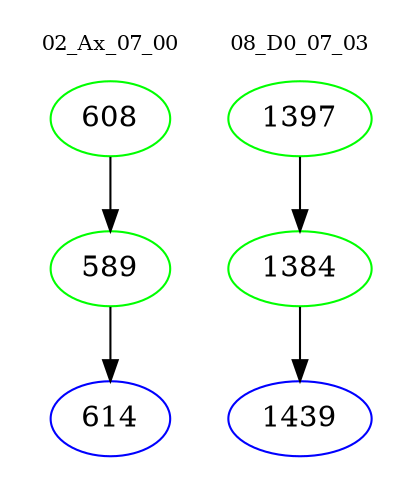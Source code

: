 digraph{
subgraph cluster_0 {
color = white
label = "02_Ax_07_00";
fontsize=10;
T0_608 [label="608", color="green"]
T0_608 -> T0_589 [color="black"]
T0_589 [label="589", color="green"]
T0_589 -> T0_614 [color="black"]
T0_614 [label="614", color="blue"]
}
subgraph cluster_1 {
color = white
label = "08_D0_07_03";
fontsize=10;
T1_1397 [label="1397", color="green"]
T1_1397 -> T1_1384 [color="black"]
T1_1384 [label="1384", color="green"]
T1_1384 -> T1_1439 [color="black"]
T1_1439 [label="1439", color="blue"]
}
}
